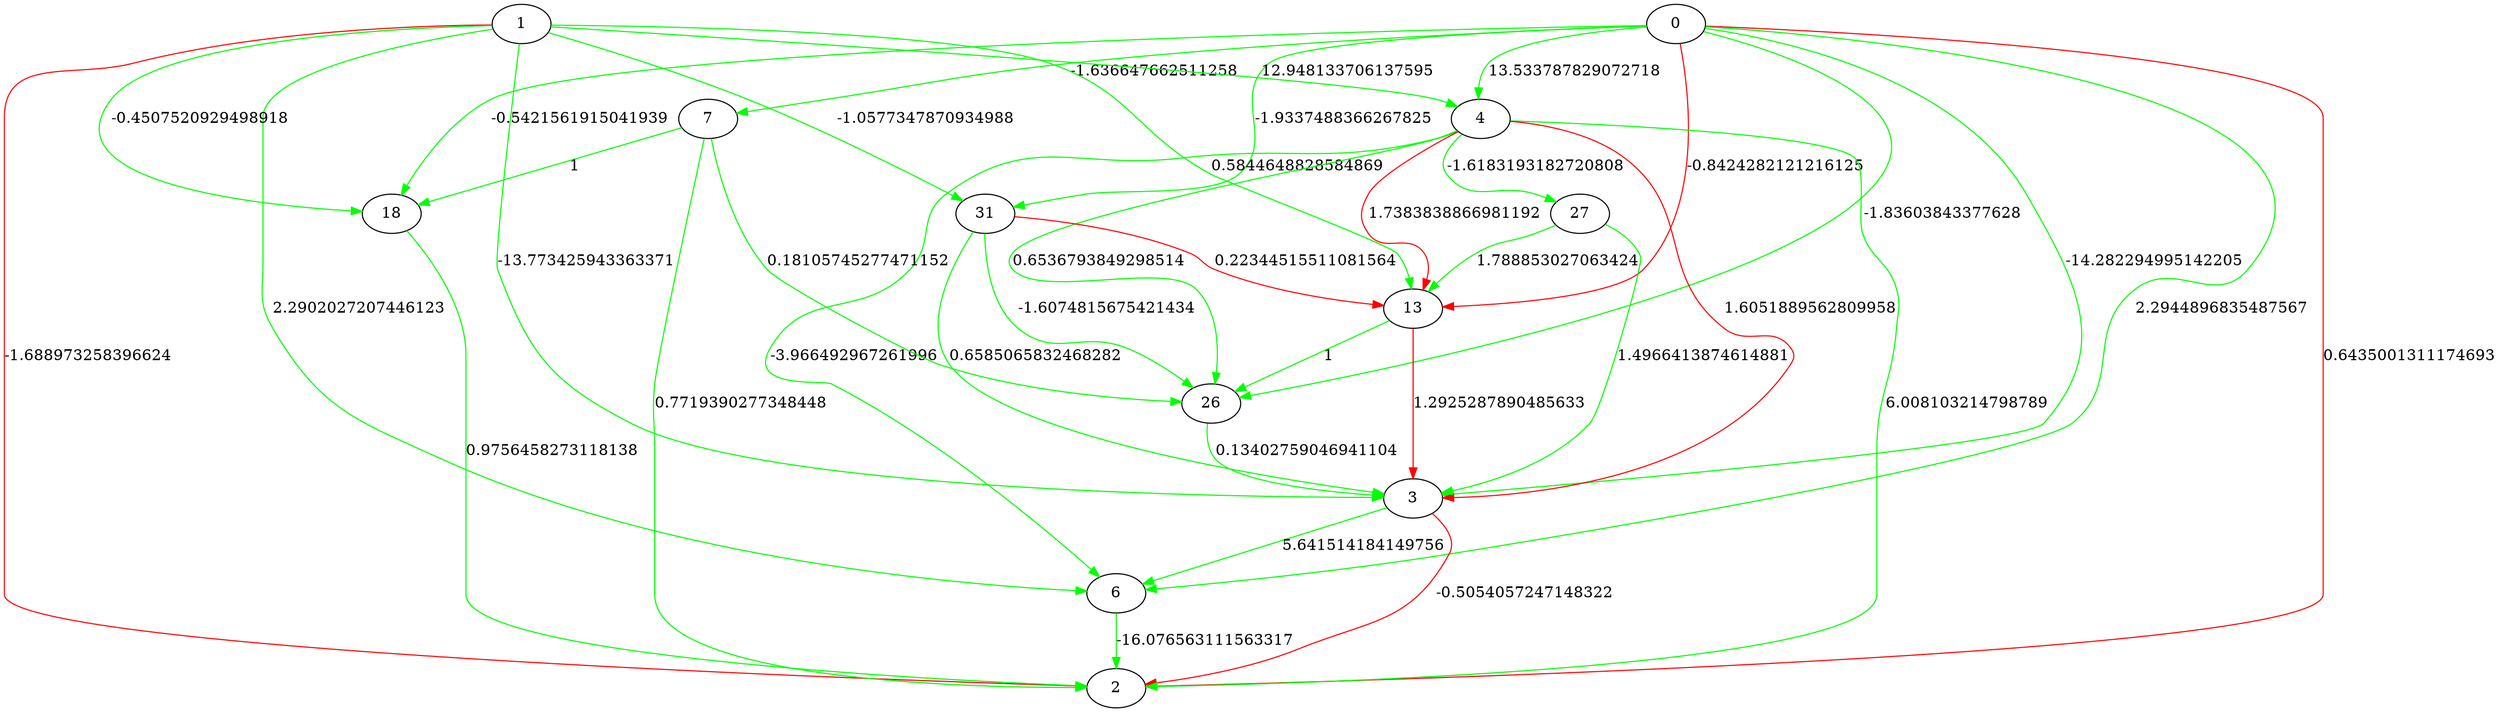 // Genoming!
digraph {
	0 [label=0]
	1 [label=1]
	2 [label=2]
	3 [label=3]
	4 [label=4]
	6 [label=6]
	7 [label=7]
	13 [label=13]
	18 [label=18]
	26 [label=26]
	27 [label=27]
	31 [label=31]
	0 -> 2 [label=0.6435001311174693 color=red]
	1 -> 2 [label=-1.688973258396624 color=red]
	1 -> 3 [label=-13.773425943363371 color=green]
	3 -> 2 [label=-0.5054057247148322 color=red]
	0 -> 3 [label=-14.282294995142205 color=green]
	1 -> 4 [label=12.948133706137595 color=green]
	4 -> 3 [label=1.6051889562809958 color=red]
	4 -> 2 [label=6.008103214798789 color=green]
	3 -> 6 [label=5.641514184149756 color=green]
	6 -> 2 [label=-16.076563111563317 color=green]
	1 -> 6 [label=2.2902027207446123 color=green]
	0 -> 7 [label=-1.636647662511258 color=green]
	7 -> 2 [label=0.7719390277348448 color=green]
	0 -> 6 [label=2.2944896835487567 color=green]
	0 -> 4 [label=13.533787829072718 color=green]
	4 -> 6 [label=-3.966492967261996 color=green]
	4 -> 13 [label=1.7383838866981192 color=red]
	13 -> 3 [label=1.2925287890485633 color=red]
	0 -> 13 [label=-0.8424282121216125 color=red]
	1 -> 13 [label=0.5844648828584869 color=green]
	7 -> 18 [label=1 color=green]
	18 -> 2 [label=0.9756458273118138 color=green]
	1 -> 18 [label=-0.4507520929498918 color=green]
	0 -> 18 [label=-0.5421561915041939 color=green]
	13 -> 26 [label=1 color=green]
	26 -> 3 [label=0.13402759046941104 color=green]
	4 -> 27 [label=-1.6183193182720808 color=green]
	27 -> 13 [label=1.788853027063424 color=green]
	0 -> 31 [label=-1.9337488366267825 color=green]
	31 -> 13 [label=0.22344515511081564 color=red]
	31 -> 3 [label=0.6585065832468282 color=green]
	1 -> 31 [label=-1.0577347870934988 color=green]
	27 -> 3 [label=1.4966413874614881 color=green]
	0 -> 26 [label=-1.83603843377628 color=green]
	7 -> 26 [label=0.18105745277471152 color=green]
	31 -> 26 [label=-1.6074815675421434 color=green]
	4 -> 26 [label=0.6536793849298514 color=green]
}
